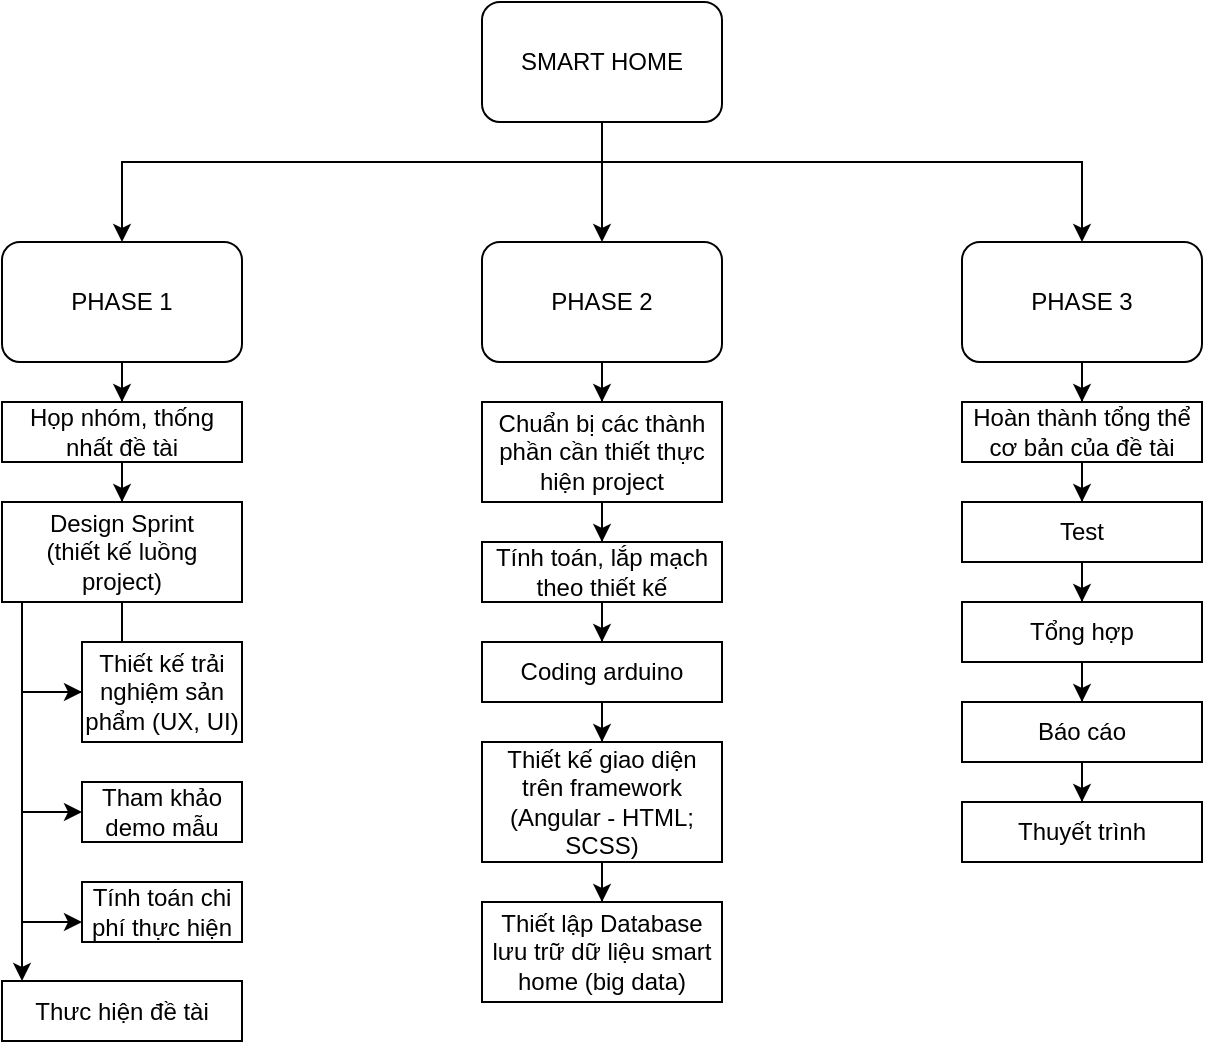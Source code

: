 <mxfile version="14.5.7" type="github">
  <diagram id="9JKZ1rv7UwXHhFu0Ogzw" name="Page-1">
    <mxGraphModel dx="946" dy="550" grid="1" gridSize="10" guides="1" tooltips="1" connect="1" arrows="1" fold="1" page="1" pageScale="1" pageWidth="827" pageHeight="1169" math="0" shadow="0">
      <root>
        <mxCell id="0" />
        <mxCell id="1" parent="0" />
        <mxCell id="krlxa6xNYKaIuC-nJbAv-25" value="" style="edgeStyle=orthogonalEdgeStyle;rounded=0;orthogonalLoop=1;jettySize=auto;html=1;entryX=0.5;entryY=0;entryDx=0;entryDy=0;" parent="1" source="krlxa6xNYKaIuC-nJbAv-1" target="krlxa6xNYKaIuC-nJbAv-2" edge="1">
          <mxGeometry relative="1" as="geometry">
            <Array as="points">
              <mxPoint x="420" y="160" />
              <mxPoint x="180" y="160" />
            </Array>
          </mxGeometry>
        </mxCell>
        <mxCell id="krlxa6xNYKaIuC-nJbAv-26" value="" style="edgeStyle=orthogonalEdgeStyle;rounded=0;orthogonalLoop=1;jettySize=auto;html=1;" parent="1" source="krlxa6xNYKaIuC-nJbAv-1" target="krlxa6xNYKaIuC-nJbAv-4" edge="1">
          <mxGeometry relative="1" as="geometry">
            <Array as="points">
              <mxPoint x="420" y="160" />
              <mxPoint x="660" y="160" />
            </Array>
          </mxGeometry>
        </mxCell>
        <mxCell id="krlxa6xNYKaIuC-nJbAv-27" value="" style="edgeStyle=orthogonalEdgeStyle;rounded=0;orthogonalLoop=1;jettySize=auto;html=1;" parent="1" source="krlxa6xNYKaIuC-nJbAv-1" target="krlxa6xNYKaIuC-nJbAv-3" edge="1">
          <mxGeometry relative="1" as="geometry" />
        </mxCell>
        <mxCell id="krlxa6xNYKaIuC-nJbAv-1" value="SMART HOME" style="rounded=1;whiteSpace=wrap;html=1;" parent="1" vertex="1">
          <mxGeometry x="360" y="80" width="120" height="60" as="geometry" />
        </mxCell>
        <mxCell id="krlxa6xNYKaIuC-nJbAv-28" value="" style="edgeStyle=orthogonalEdgeStyle;rounded=0;orthogonalLoop=1;jettySize=auto;html=1;" parent="1" source="krlxa6xNYKaIuC-nJbAv-2" target="krlxa6xNYKaIuC-nJbAv-5" edge="1">
          <mxGeometry relative="1" as="geometry" />
        </mxCell>
        <mxCell id="krlxa6xNYKaIuC-nJbAv-2" value="PHASE 1" style="rounded=1;whiteSpace=wrap;html=1;" parent="1" vertex="1">
          <mxGeometry x="120" y="200" width="120" height="60" as="geometry" />
        </mxCell>
        <mxCell id="krlxa6xNYKaIuC-nJbAv-34" value="" style="edgeStyle=orthogonalEdgeStyle;rounded=0;orthogonalLoop=1;jettySize=auto;html=1;" parent="1" source="krlxa6xNYKaIuC-nJbAv-3" target="krlxa6xNYKaIuC-nJbAv-13" edge="1">
          <mxGeometry relative="1" as="geometry" />
        </mxCell>
        <mxCell id="krlxa6xNYKaIuC-nJbAv-3" value="PHASE 2" style="rounded=1;whiteSpace=wrap;html=1;" parent="1" vertex="1">
          <mxGeometry x="360" y="200" width="120" height="60" as="geometry" />
        </mxCell>
        <mxCell id="krlxa6xNYKaIuC-nJbAv-39" value="" style="edgeStyle=orthogonalEdgeStyle;rounded=0;orthogonalLoop=1;jettySize=auto;html=1;" parent="1" source="krlxa6xNYKaIuC-nJbAv-4" target="krlxa6xNYKaIuC-nJbAv-18" edge="1">
          <mxGeometry relative="1" as="geometry" />
        </mxCell>
        <mxCell id="krlxa6xNYKaIuC-nJbAv-4" value="PHASE 3" style="rounded=1;whiteSpace=wrap;html=1;" parent="1" vertex="1">
          <mxGeometry x="600" y="200" width="120" height="60" as="geometry" />
        </mxCell>
        <mxCell id="krlxa6xNYKaIuC-nJbAv-29" value="" style="edgeStyle=orthogonalEdgeStyle;rounded=0;orthogonalLoop=1;jettySize=auto;html=1;" parent="1" source="krlxa6xNYKaIuC-nJbAv-5" target="krlxa6xNYKaIuC-nJbAv-6" edge="1">
          <mxGeometry relative="1" as="geometry" />
        </mxCell>
        <mxCell id="krlxa6xNYKaIuC-nJbAv-5" value="Họp nhóm, thống nhất đề tài" style="rounded=0;whiteSpace=wrap;html=1;" parent="1" vertex="1">
          <mxGeometry x="120" y="280" width="120" height="30" as="geometry" />
        </mxCell>
        <mxCell id="krlxa6xNYKaIuC-nJbAv-30" value="" style="edgeStyle=orthogonalEdgeStyle;rounded=0;orthogonalLoop=1;jettySize=auto;html=1;" parent="1" source="krlxa6xNYKaIuC-nJbAv-6" target="krlxa6xNYKaIuC-nJbAv-12" edge="1">
          <mxGeometry relative="1" as="geometry">
            <Array as="points">
              <mxPoint x="130" y="480" />
              <mxPoint x="130" y="480" />
            </Array>
          </mxGeometry>
        </mxCell>
        <mxCell id="krlxa6xNYKaIuC-nJbAv-31" value="" style="edgeStyle=orthogonalEdgeStyle;rounded=0;orthogonalLoop=1;jettySize=auto;html=1;" parent="1" source="krlxa6xNYKaIuC-nJbAv-6" target="krlxa6xNYKaIuC-nJbAv-11" edge="1">
          <mxGeometry relative="1" as="geometry">
            <Array as="points">
              <mxPoint x="130" y="430" />
              <mxPoint x="130" y="430" />
            </Array>
          </mxGeometry>
        </mxCell>
        <mxCell id="krlxa6xNYKaIuC-nJbAv-32" value="" style="edgeStyle=orthogonalEdgeStyle;rounded=0;orthogonalLoop=1;jettySize=auto;html=1;entryX=0;entryY=0.5;entryDx=0;entryDy=0;" parent="1" source="krlxa6xNYKaIuC-nJbAv-6" target="krlxa6xNYKaIuC-nJbAv-9" edge="1">
          <mxGeometry relative="1" as="geometry">
            <Array as="points">
              <mxPoint x="180" y="425" />
              <mxPoint x="130" y="425" />
              <mxPoint x="130" y="485" />
            </Array>
          </mxGeometry>
        </mxCell>
        <mxCell id="krlxa6xNYKaIuC-nJbAv-33" value="" style="edgeStyle=orthogonalEdgeStyle;rounded=0;orthogonalLoop=1;jettySize=auto;html=1;" parent="1" source="krlxa6xNYKaIuC-nJbAv-6" target="krlxa6xNYKaIuC-nJbAv-10" edge="1">
          <mxGeometry relative="1" as="geometry">
            <Array as="points">
              <mxPoint x="130" y="540" />
            </Array>
          </mxGeometry>
        </mxCell>
        <mxCell id="krlxa6xNYKaIuC-nJbAv-6" value="Design Sprint&lt;br&gt;(thiết kế luồng project)" style="rounded=0;whiteSpace=wrap;html=1;" parent="1" vertex="1">
          <mxGeometry x="120" y="330" width="120" height="50" as="geometry" />
        </mxCell>
        <mxCell id="krlxa6xNYKaIuC-nJbAv-9" value="Tham khảo demo mẫu" style="rounded=0;whiteSpace=wrap;html=1;" parent="1" vertex="1">
          <mxGeometry x="160" y="470" width="80" height="30" as="geometry" />
        </mxCell>
        <mxCell id="krlxa6xNYKaIuC-nJbAv-10" value="Tính toán chi phí thực hiện" style="rounded=0;whiteSpace=wrap;html=1;" parent="1" vertex="1">
          <mxGeometry x="160" y="520" width="80" height="30" as="geometry" />
        </mxCell>
        <mxCell id="krlxa6xNYKaIuC-nJbAv-11" value="Thiết kế trải nghiệm sản phẩm (UX, UI)" style="rounded=0;whiteSpace=wrap;html=1;" parent="1" vertex="1">
          <mxGeometry x="160" y="400" width="80" height="50" as="geometry" />
        </mxCell>
        <mxCell id="krlxa6xNYKaIuC-nJbAv-12" value="Thưc hiện đề tài" style="rounded=0;whiteSpace=wrap;html=1;" parent="1" vertex="1">
          <mxGeometry x="120" y="569.5" width="120" height="30" as="geometry" />
        </mxCell>
        <mxCell id="krlxa6xNYKaIuC-nJbAv-35" value="" style="edgeStyle=orthogonalEdgeStyle;rounded=0;orthogonalLoop=1;jettySize=auto;html=1;" parent="1" source="krlxa6xNYKaIuC-nJbAv-13" target="krlxa6xNYKaIuC-nJbAv-14" edge="1">
          <mxGeometry relative="1" as="geometry" />
        </mxCell>
        <mxCell id="krlxa6xNYKaIuC-nJbAv-13" value="Chuẩn bị các thành phần cần thiết thực hiện project" style="rounded=0;whiteSpace=wrap;html=1;" parent="1" vertex="1">
          <mxGeometry x="360" y="280" width="120" height="50" as="geometry" />
        </mxCell>
        <mxCell id="krlxa6xNYKaIuC-nJbAv-36" value="" style="edgeStyle=orthogonalEdgeStyle;rounded=0;orthogonalLoop=1;jettySize=auto;html=1;" parent="1" source="krlxa6xNYKaIuC-nJbAv-14" target="krlxa6xNYKaIuC-nJbAv-15" edge="1">
          <mxGeometry relative="1" as="geometry" />
        </mxCell>
        <mxCell id="krlxa6xNYKaIuC-nJbAv-14" value="Tính toán, lắp mạch theo thiết kế" style="rounded=0;whiteSpace=wrap;html=1;" parent="1" vertex="1">
          <mxGeometry x="360" y="350" width="120" height="30" as="geometry" />
        </mxCell>
        <mxCell id="krlxa6xNYKaIuC-nJbAv-37" value="" style="edgeStyle=orthogonalEdgeStyle;rounded=0;orthogonalLoop=1;jettySize=auto;html=1;" parent="1" source="krlxa6xNYKaIuC-nJbAv-15" target="krlxa6xNYKaIuC-nJbAv-16" edge="1">
          <mxGeometry relative="1" as="geometry" />
        </mxCell>
        <mxCell id="krlxa6xNYKaIuC-nJbAv-15" value="Coding arduino" style="rounded=0;whiteSpace=wrap;html=1;" parent="1" vertex="1">
          <mxGeometry x="360" y="400" width="120" height="30" as="geometry" />
        </mxCell>
        <mxCell id="krlxa6xNYKaIuC-nJbAv-38" value="" style="edgeStyle=orthogonalEdgeStyle;rounded=0;orthogonalLoop=1;jettySize=auto;html=1;" parent="1" source="krlxa6xNYKaIuC-nJbAv-16" target="krlxa6xNYKaIuC-nJbAv-17" edge="1">
          <mxGeometry relative="1" as="geometry" />
        </mxCell>
        <mxCell id="krlxa6xNYKaIuC-nJbAv-16" value="Thiết kế giao diện trên framework (Angular - HTML; SCSS)" style="rounded=0;whiteSpace=wrap;html=1;" parent="1" vertex="1">
          <mxGeometry x="360" y="450" width="120" height="60" as="geometry" />
        </mxCell>
        <mxCell id="krlxa6xNYKaIuC-nJbAv-17" value="Thiết lập Database lưu trữ dữ liệu smart home (big data)" style="rounded=0;whiteSpace=wrap;html=1;" parent="1" vertex="1">
          <mxGeometry x="360" y="530" width="120" height="50" as="geometry" />
        </mxCell>
        <mxCell id="krlxa6xNYKaIuC-nJbAv-40" value="" style="edgeStyle=orthogonalEdgeStyle;rounded=0;orthogonalLoop=1;jettySize=auto;html=1;" parent="1" source="krlxa6xNYKaIuC-nJbAv-18" target="krlxa6xNYKaIuC-nJbAv-19" edge="1">
          <mxGeometry relative="1" as="geometry" />
        </mxCell>
        <mxCell id="krlxa6xNYKaIuC-nJbAv-18" value="Hoàn thành tổng thể cơ bản của đề tài" style="rounded=0;whiteSpace=wrap;html=1;" parent="1" vertex="1">
          <mxGeometry x="600" y="280" width="120" height="30" as="geometry" />
        </mxCell>
        <mxCell id="krlxa6xNYKaIuC-nJbAv-41" value="" style="edgeStyle=orthogonalEdgeStyle;rounded=0;orthogonalLoop=1;jettySize=auto;html=1;" parent="1" source="krlxa6xNYKaIuC-nJbAv-19" target="krlxa6xNYKaIuC-nJbAv-20" edge="1">
          <mxGeometry relative="1" as="geometry" />
        </mxCell>
        <mxCell id="krlxa6xNYKaIuC-nJbAv-19" value="Test" style="rounded=0;whiteSpace=wrap;html=1;" parent="1" vertex="1">
          <mxGeometry x="600" y="330" width="120" height="30" as="geometry" />
        </mxCell>
        <mxCell id="krlxa6xNYKaIuC-nJbAv-42" value="" style="edgeStyle=orthogonalEdgeStyle;rounded=0;orthogonalLoop=1;jettySize=auto;html=1;" parent="1" source="krlxa6xNYKaIuC-nJbAv-20" target="krlxa6xNYKaIuC-nJbAv-21" edge="1">
          <mxGeometry relative="1" as="geometry" />
        </mxCell>
        <mxCell id="krlxa6xNYKaIuC-nJbAv-20" value="Tổng hợp" style="rounded=0;whiteSpace=wrap;html=1;" parent="1" vertex="1">
          <mxGeometry x="600" y="380" width="120" height="30" as="geometry" />
        </mxCell>
        <mxCell id="krlxa6xNYKaIuC-nJbAv-43" value="" style="edgeStyle=orthogonalEdgeStyle;rounded=0;orthogonalLoop=1;jettySize=auto;html=1;" parent="1" source="krlxa6xNYKaIuC-nJbAv-21" target="krlxa6xNYKaIuC-nJbAv-22" edge="1">
          <mxGeometry relative="1" as="geometry" />
        </mxCell>
        <mxCell id="krlxa6xNYKaIuC-nJbAv-21" value="Báo cáo" style="rounded=0;whiteSpace=wrap;html=1;" parent="1" vertex="1">
          <mxGeometry x="600" y="430" width="120" height="30" as="geometry" />
        </mxCell>
        <mxCell id="krlxa6xNYKaIuC-nJbAv-22" value="Thuyết trình" style="rounded=0;whiteSpace=wrap;html=1;" parent="1" vertex="1">
          <mxGeometry x="600" y="480" width="120" height="30" as="geometry" />
        </mxCell>
      </root>
    </mxGraphModel>
  </diagram>
</mxfile>
